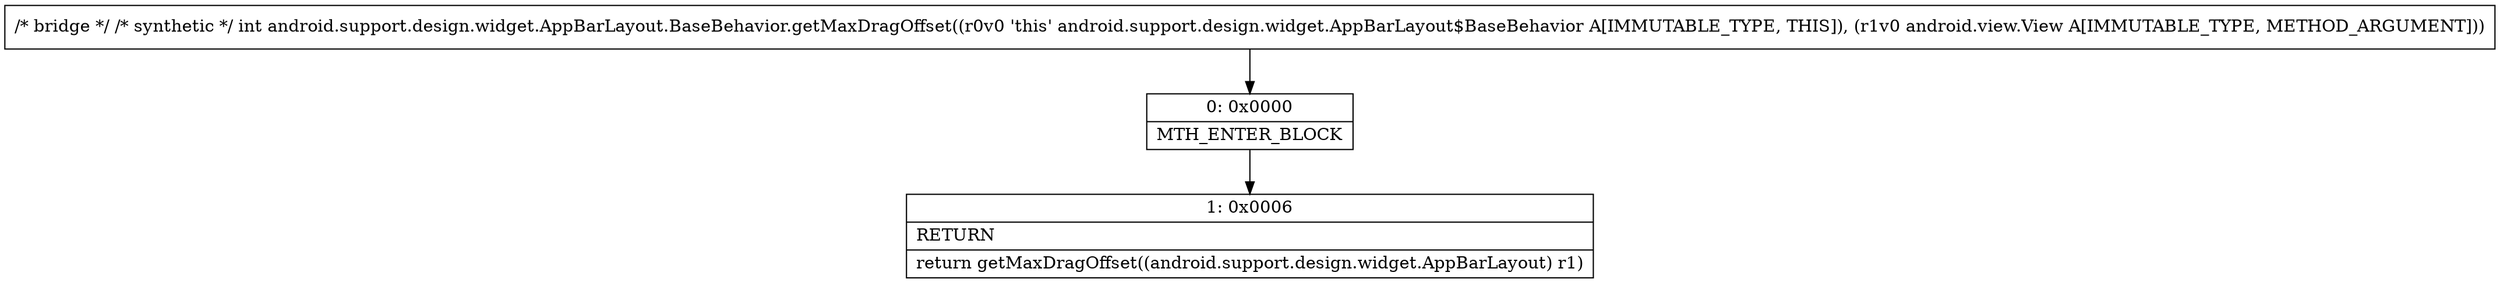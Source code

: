 digraph "CFG forandroid.support.design.widget.AppBarLayout.BaseBehavior.getMaxDragOffset(Landroid\/view\/View;)I" {
Node_0 [shape=record,label="{0\:\ 0x0000|MTH_ENTER_BLOCK\l}"];
Node_1 [shape=record,label="{1\:\ 0x0006|RETURN\l|return getMaxDragOffset((android.support.design.widget.AppBarLayout) r1)\l}"];
MethodNode[shape=record,label="{\/* bridge *\/ \/* synthetic *\/ int android.support.design.widget.AppBarLayout.BaseBehavior.getMaxDragOffset((r0v0 'this' android.support.design.widget.AppBarLayout$BaseBehavior A[IMMUTABLE_TYPE, THIS]), (r1v0 android.view.View A[IMMUTABLE_TYPE, METHOD_ARGUMENT])) }"];
MethodNode -> Node_0;
Node_0 -> Node_1;
}

